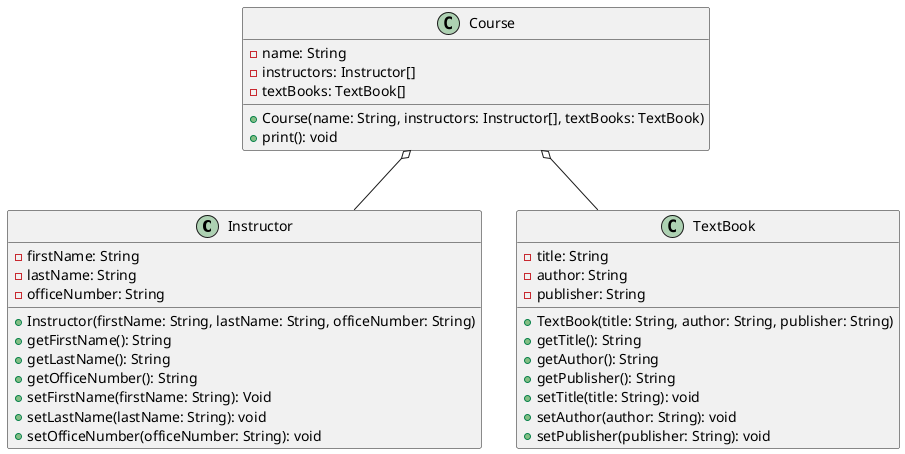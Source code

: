 @startuml
class Instructor{
-firstName: String
-lastName: String
-officeNumber: String
+Instructor(firstName: String, lastName: String, officeNumber: String)
+getFirstName(): String
+getLastName(): String
+getOfficeNumber(): String
+setFirstName(firstName: String): Void
+setLastName(lastName: String): void
+setOfficeNumber(officeNumber: String): void
}

class TextBook{
-title: String
-author: String
-publisher: String
+TextBook(title: String, author: String, publisher: String)
+getTitle(): String
+getAuthor(): String
+getPublisher(): String
+setTitle(title: String): void
+setAuthor(author: String): void
+setPublisher(publisher: String): void
}

class Course{
-name: String
-instructors: Instructor[]
-textBooks: TextBook[]
+Course(name: String, instructors: Instructor[], textBooks: TextBook)
+print(): void
}

Course o-- Instructor
Course o-- TextBook
@enduml
